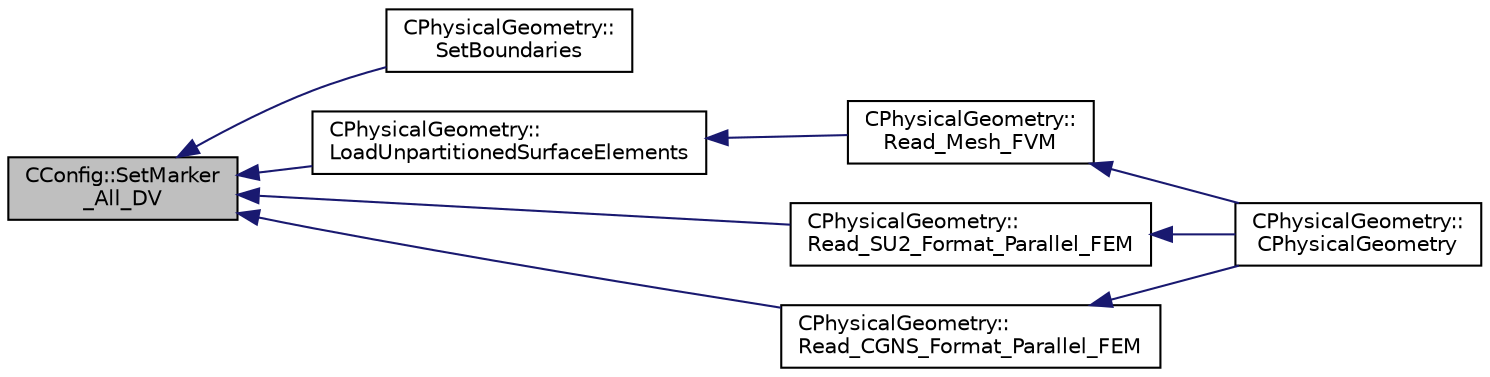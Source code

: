 digraph "CConfig::SetMarker_All_DV"
{
  edge [fontname="Helvetica",fontsize="10",labelfontname="Helvetica",labelfontsize="10"];
  node [fontname="Helvetica",fontsize="10",shape=record];
  rankdir="LR";
  Node14842 [label="CConfig::SetMarker\l_All_DV",height=0.2,width=0.4,color="black", fillcolor="grey75", style="filled", fontcolor="black"];
  Node14842 -> Node14843 [dir="back",color="midnightblue",fontsize="10",style="solid",fontname="Helvetica"];
  Node14843 [label="CPhysicalGeometry::\lSetBoundaries",height=0.2,width=0.4,color="black", fillcolor="white", style="filled",URL="$class_c_physical_geometry.html#a1350e4d05928db566e3d14fa5dc2587a",tooltip="Set the send receive boundaries of the grid. "];
  Node14842 -> Node14844 [dir="back",color="midnightblue",fontsize="10",style="solid",fontname="Helvetica"];
  Node14844 [label="CPhysicalGeometry::\lLoadUnpartitionedSurfaceElements",height=0.2,width=0.4,color="black", fillcolor="white", style="filled",URL="$class_c_physical_geometry.html#a23692062ec01893ef6b5ae53fcbbf022",tooltip="Loads the boundary elements (markers) from the mesh reader object into the primal element data struct..."];
  Node14844 -> Node14845 [dir="back",color="midnightblue",fontsize="10",style="solid",fontname="Helvetica"];
  Node14845 [label="CPhysicalGeometry::\lRead_Mesh_FVM",height=0.2,width=0.4,color="black", fillcolor="white", style="filled",URL="$class_c_physical_geometry.html#ad4096218a43c6a5ec4c56576c0c30e5b",tooltip="Reads the geometry of the grid and adjust the boundary conditions with the configuration file in para..."];
  Node14845 -> Node14846 [dir="back",color="midnightblue",fontsize="10",style="solid",fontname="Helvetica"];
  Node14846 [label="CPhysicalGeometry::\lCPhysicalGeometry",height=0.2,width=0.4,color="black", fillcolor="white", style="filled",URL="$class_c_physical_geometry.html#a075a737b341a64de5463ddd41096692e",tooltip="Reads the geometry of the grid and adjust the boundary conditions with the configuration file..."];
  Node14842 -> Node14847 [dir="back",color="midnightblue",fontsize="10",style="solid",fontname="Helvetica"];
  Node14847 [label="CPhysicalGeometry::\lRead_SU2_Format_Parallel_FEM",height=0.2,width=0.4,color="black", fillcolor="white", style="filled",URL="$class_c_physical_geometry.html#a8fb5c62d5c61dd689ea5d51d4f174831",tooltip="Reads for the FEM solver the geometry of the grid and adjust the boundary conditions with the configu..."];
  Node14847 -> Node14846 [dir="back",color="midnightblue",fontsize="10",style="solid",fontname="Helvetica"];
  Node14842 -> Node14848 [dir="back",color="midnightblue",fontsize="10",style="solid",fontname="Helvetica"];
  Node14848 [label="CPhysicalGeometry::\lRead_CGNS_Format_Parallel_FEM",height=0.2,width=0.4,color="black", fillcolor="white", style="filled",URL="$class_c_physical_geometry.html#a5fa5c4805d03646f8bfbf8622265f958",tooltip="Reads for the FEM solver the geometry of the grid and adjust the boundary conditions with the configu..."];
  Node14848 -> Node14846 [dir="back",color="midnightblue",fontsize="10",style="solid",fontname="Helvetica"];
}
